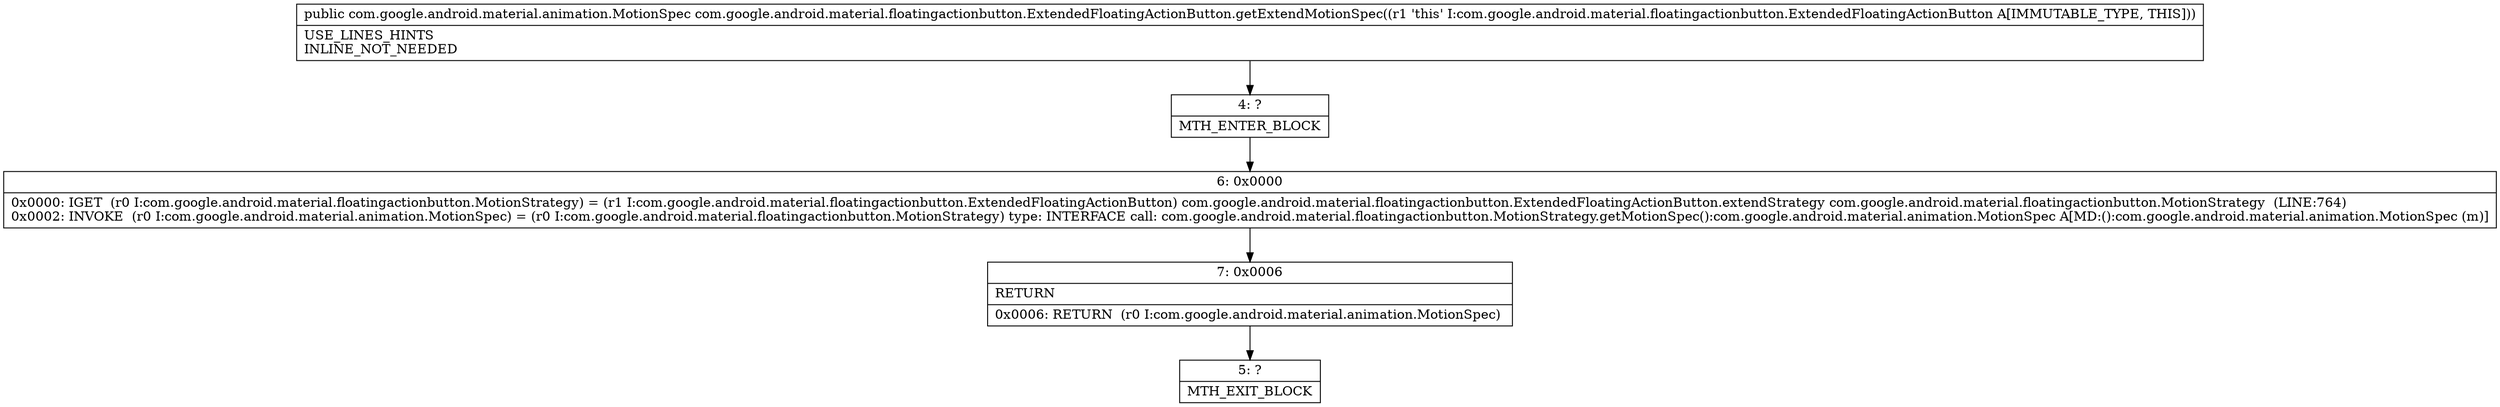 digraph "CFG forcom.google.android.material.floatingactionbutton.ExtendedFloatingActionButton.getExtendMotionSpec()Lcom\/google\/android\/material\/animation\/MotionSpec;" {
Node_4 [shape=record,label="{4\:\ ?|MTH_ENTER_BLOCK\l}"];
Node_6 [shape=record,label="{6\:\ 0x0000|0x0000: IGET  (r0 I:com.google.android.material.floatingactionbutton.MotionStrategy) = (r1 I:com.google.android.material.floatingactionbutton.ExtendedFloatingActionButton) com.google.android.material.floatingactionbutton.ExtendedFloatingActionButton.extendStrategy com.google.android.material.floatingactionbutton.MotionStrategy  (LINE:764)\l0x0002: INVOKE  (r0 I:com.google.android.material.animation.MotionSpec) = (r0 I:com.google.android.material.floatingactionbutton.MotionStrategy) type: INTERFACE call: com.google.android.material.floatingactionbutton.MotionStrategy.getMotionSpec():com.google.android.material.animation.MotionSpec A[MD:():com.google.android.material.animation.MotionSpec (m)]\l}"];
Node_7 [shape=record,label="{7\:\ 0x0006|RETURN\l|0x0006: RETURN  (r0 I:com.google.android.material.animation.MotionSpec) \l}"];
Node_5 [shape=record,label="{5\:\ ?|MTH_EXIT_BLOCK\l}"];
MethodNode[shape=record,label="{public com.google.android.material.animation.MotionSpec com.google.android.material.floatingactionbutton.ExtendedFloatingActionButton.getExtendMotionSpec((r1 'this' I:com.google.android.material.floatingactionbutton.ExtendedFloatingActionButton A[IMMUTABLE_TYPE, THIS]))  | USE_LINES_HINTS\lINLINE_NOT_NEEDED\l}"];
MethodNode -> Node_4;Node_4 -> Node_6;
Node_6 -> Node_7;
Node_7 -> Node_5;
}

